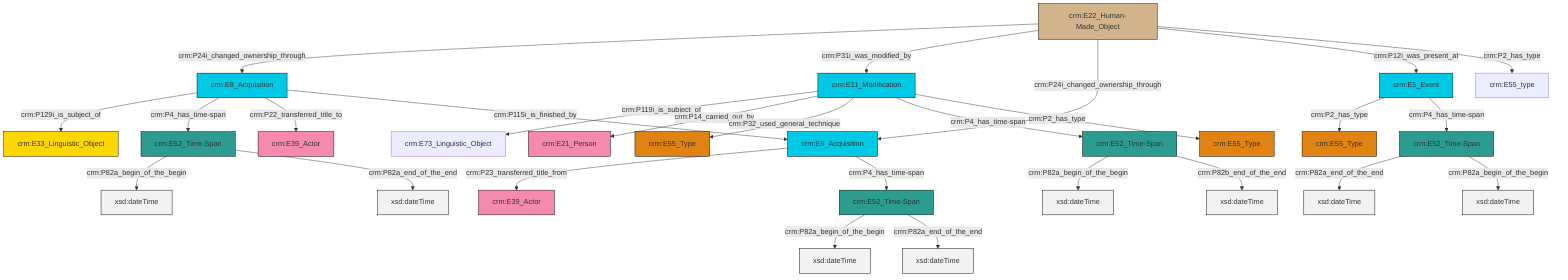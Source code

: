 graph TD
classDef Literal fill:#f2f2f2,stroke:#000000;
classDef CRM_Entity fill:#FFFFFF,stroke:#000000;
classDef Temporal_Entity fill:#00C9E6, stroke:#000000;
classDef Type fill:#E18312, stroke:#000000;
classDef Time-Span fill:#2C9C91, stroke:#000000;
classDef Appellation fill:#FFEB7F, stroke:#000000;
classDef Place fill:#008836, stroke:#000000;
classDef Persistent_Item fill:#B266B2, stroke:#000000;
classDef Conceptual_Object fill:#FFD700, stroke:#000000;
classDef Physical_Thing fill:#D2B48C, stroke:#000000;
classDef Actor fill:#f58aad, stroke:#000000;
classDef PC_Classes fill:#4ce600, stroke:#000000;
classDef Multi fill:#cccccc,stroke:#000000;

0["crm:E8_Acquisition"]:::Temporal_Entity -->|crm:P129i_is_subject_of| 1["crm:E33_Linguistic_Object"]:::Conceptual_Object
2["crm:E11_Modification"]:::Temporal_Entity -->|crm:P119i_is_subject_of| 3["crm:E73_Linguistic_Object"]:::Default
6["crm:E52_Time-Span"]:::Time-Span -->|crm:P82a_begin_of_the_begin| 7[xsd:dateTime]:::Literal
12["crm:E52_Time-Span"]:::Time-Span -->|crm:P82a_begin_of_the_begin| 13[xsd:dateTime]:::Literal
4["crm:E52_Time-Span"]:::Time-Span -->|crm:P82a_end_of_the_end| 18[xsd:dateTime]:::Literal
2["crm:E11_Modification"]:::Temporal_Entity -->|crm:P14_carried_out_by| 19["crm:E21_Person"]:::Actor
0["crm:E8_Acquisition"]:::Temporal_Entity -->|crm:P4_has_time-span| 6["crm:E52_Time-Span"]:::Time-Span
8["crm:E52_Time-Span"]:::Time-Span -->|crm:P82a_begin_of_the_begin| 22[xsd:dateTime]:::Literal
2["crm:E11_Modification"]:::Temporal_Entity -->|crm:P32_used_general_technique| 26["crm:E55_Type"]:::Type
8["crm:E52_Time-Span"]:::Time-Span -->|crm:P82a_end_of_the_end| 27[xsd:dateTime]:::Literal
6["crm:E52_Time-Span"]:::Time-Span -->|crm:P82a_end_of_the_end| 28[xsd:dateTime]:::Literal
2["crm:E11_Modification"]:::Temporal_Entity -->|crm:P4_has_time-span| 12["crm:E52_Time-Span"]:::Time-Span
33["crm:E22_Human-Made_Object"]:::Physical_Thing -->|crm:P24i_changed_ownership_through| 0["crm:E8_Acquisition"]:::Temporal_Entity
34["crm:E8_Acquisition"]:::Temporal_Entity -->|crm:P23_transferred_title_from| 29["crm:E39_Actor"]:::Actor
33["crm:E22_Human-Made_Object"]:::Physical_Thing -->|crm:P31i_was_modified_by| 2["crm:E11_Modification"]:::Temporal_Entity
0["crm:E8_Acquisition"]:::Temporal_Entity -->|crm:P22_transferred_title_to| 31["crm:E39_Actor"]:::Actor
10["crm:E5_Event"]:::Temporal_Entity -->|crm:P2_has_type| 16["crm:E55_Type"]:::Type
33["crm:E22_Human-Made_Object"]:::Physical_Thing -->|crm:P24i_changed_ownership_through| 34["crm:E8_Acquisition"]:::Temporal_Entity
0["crm:E8_Acquisition"]:::Temporal_Entity -->|crm:P115i_is_finished_by| 34["crm:E8_Acquisition"]:::Temporal_Entity
2["crm:E11_Modification"]:::Temporal_Entity -->|crm:P2_has_type| 14["crm:E55_Type"]:::Type
33["crm:E22_Human-Made_Object"]:::Physical_Thing -->|crm:P12i_was_present_at| 10["crm:E5_Event"]:::Temporal_Entity
4["crm:E52_Time-Span"]:::Time-Span -->|crm:P82a_begin_of_the_begin| 39[xsd:dateTime]:::Literal
12["crm:E52_Time-Span"]:::Time-Span -->|crm:P82b_end_of_the_end| 42[xsd:dateTime]:::Literal
34["crm:E8_Acquisition"]:::Temporal_Entity -->|crm:P4_has_time-span| 8["crm:E52_Time-Span"]:::Time-Span
10["crm:E5_Event"]:::Temporal_Entity -->|crm:P4_has_time-span| 4["crm:E52_Time-Span"]:::Time-Span
33["crm:E22_Human-Made_Object"]:::Physical_Thing -->|crm:P2_has_type| 23["crm:E55_type"]:::Default